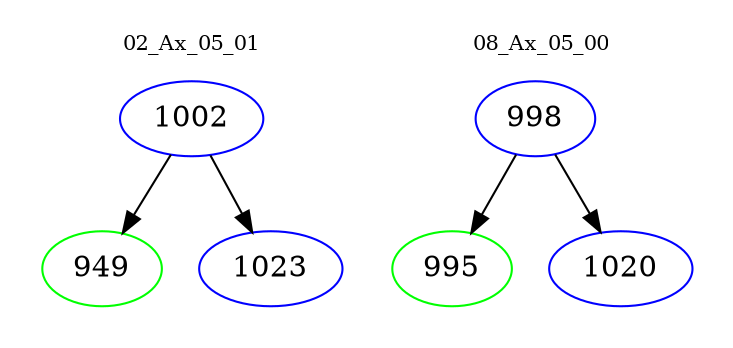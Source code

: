 digraph{
subgraph cluster_0 {
color = white
label = "02_Ax_05_01";
fontsize=10;
T0_1002 [label="1002", color="blue"]
T0_1002 -> T0_949 [color="black"]
T0_949 [label="949", color="green"]
T0_1002 -> T0_1023 [color="black"]
T0_1023 [label="1023", color="blue"]
}
subgraph cluster_1 {
color = white
label = "08_Ax_05_00";
fontsize=10;
T1_998 [label="998", color="blue"]
T1_998 -> T1_995 [color="black"]
T1_995 [label="995", color="green"]
T1_998 -> T1_1020 [color="black"]
T1_1020 [label="1020", color="blue"]
}
}
